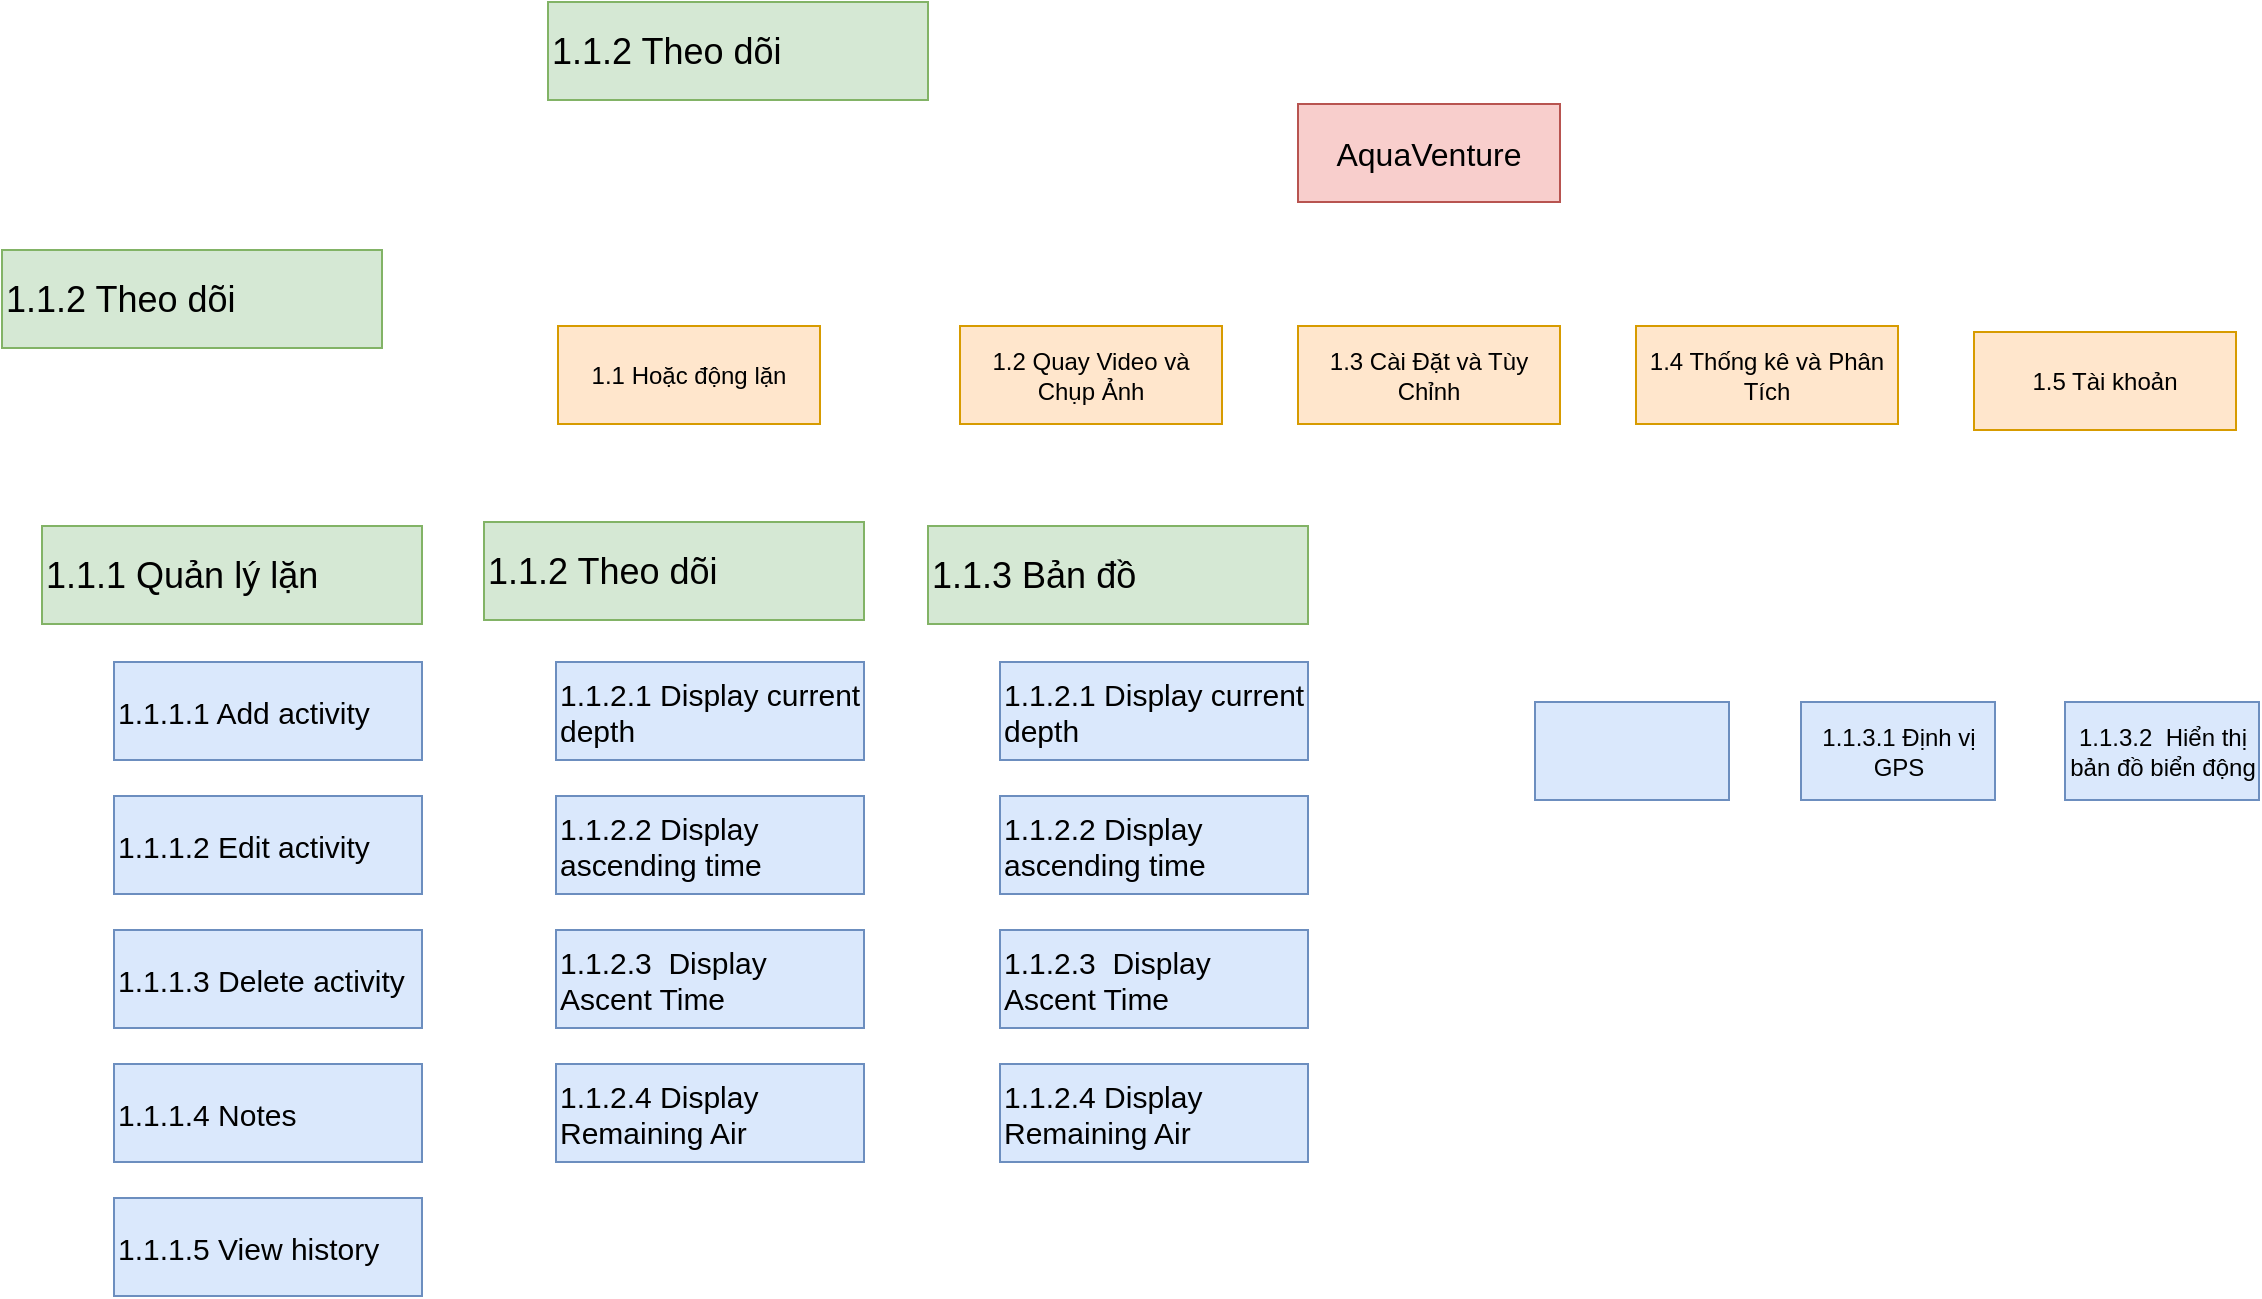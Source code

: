 <mxfile version="22.0.4" type="github">
  <diagram name="Page-1" id="sCNcyB-uF5atUNPAql_w">
    <mxGraphModel dx="1534" dy="1077" grid="0" gridSize="10" guides="1" tooltips="1" connect="1" arrows="1" fold="1" page="0" pageScale="1" pageWidth="827" pageHeight="1169" math="0" shadow="0">
      <root>
        <mxCell id="0" />
        <mxCell id="1" parent="0" />
        <mxCell id="c9mhnKl0yMy2buyReTvF-1" value="&lt;font style=&quot;font-size: 16px;&quot;&gt;AquaVenture&lt;/font&gt;" style="rounded=0;whiteSpace=wrap;html=1;fillColor=#f8cecc;strokeColor=#b85450;" vertex="1" parent="1">
          <mxGeometry x="383" y="25" width="131" height="49" as="geometry" />
        </mxCell>
        <mxCell id="c9mhnKl0yMy2buyReTvF-2" value="   1.1 Hoặc động lặn" style="rounded=0;whiteSpace=wrap;html=1;fillColor=#ffe6cc;strokeColor=#d79b00;" vertex="1" parent="1">
          <mxGeometry x="13" y="136" width="131" height="49" as="geometry" />
        </mxCell>
        <mxCell id="c9mhnKl0yMy2buyReTvF-3" value="1.4 Thống kê và Phân Tích" style="rounded=0;whiteSpace=wrap;html=1;fillColor=#ffe6cc;strokeColor=#d79b00;" vertex="1" parent="1">
          <mxGeometry x="552" y="136" width="131" height="49" as="geometry" />
        </mxCell>
        <mxCell id="c9mhnKl0yMy2buyReTvF-4" value="   1.2 Quay Video và Chụp Ảnh" style="rounded=0;whiteSpace=wrap;html=1;fillColor=#ffe6cc;strokeColor=#d79b00;" vertex="1" parent="1">
          <mxGeometry x="214" y="136" width="131" height="49" as="geometry" />
        </mxCell>
        <mxCell id="c9mhnKl0yMy2buyReTvF-5" value="   1.3 Cài Đặt và Tùy Chỉnh" style="rounded=0;whiteSpace=wrap;html=1;fillColor=#ffe6cc;strokeColor=#d79b00;" vertex="1" parent="1">
          <mxGeometry x="383" y="136" width="131" height="49" as="geometry" />
        </mxCell>
        <mxCell id="c9mhnKl0yMy2buyReTvF-12" value="1.5 Tài khoản" style="rounded=0;whiteSpace=wrap;html=1;fillColor=#ffe6cc;strokeColor=#d79b00;" vertex="1" parent="1">
          <mxGeometry x="721" y="139" width="131" height="49" as="geometry" />
        </mxCell>
        <mxCell id="c9mhnKl0yMy2buyReTvF-13" value="1.1.1 Quản lý lặn" style="rounded=0;whiteSpace=wrap;html=1;fillColor=#d5e8d4;strokeColor=#82b366;align=left;fontSize=18;" vertex="1" parent="1">
          <mxGeometry x="-245" y="236" width="190" height="49" as="geometry" />
        </mxCell>
        <mxCell id="c9mhnKl0yMy2buyReTvF-18" value="1.1.1.1 Add activity" style="rounded=0;whiteSpace=wrap;html=1;fillColor=#dae8fc;strokeColor=#6c8ebf;fontSize=15;align=left;" vertex="1" parent="1">
          <mxGeometry x="-209" y="304" width="154" height="49" as="geometry" />
        </mxCell>
        <mxCell id="c9mhnKl0yMy2buyReTvF-23" value="" style="rounded=0;whiteSpace=wrap;html=1;fillColor=#dae8fc;strokeColor=#6c8ebf;" vertex="1" parent="1">
          <mxGeometry x="501.5" y="324" width="97" height="49" as="geometry" />
        </mxCell>
        <mxCell id="c9mhnKl0yMy2buyReTvF-33" value="1.1.3.1&amp;nbsp;Định vị GPS" style="rounded=0;whiteSpace=wrap;html=1;fillColor=#dae8fc;strokeColor=#6c8ebf;" vertex="1" parent="1">
          <mxGeometry x="634.5" y="324" width="97" height="49" as="geometry" />
        </mxCell>
        <mxCell id="c9mhnKl0yMy2buyReTvF-34" value="1.1.3.2&amp;nbsp; Hiển thị bản đồ biển động" style="rounded=0;whiteSpace=wrap;html=1;fillColor=#dae8fc;strokeColor=#6c8ebf;" vertex="1" parent="1">
          <mxGeometry x="766.5" y="324" width="97" height="49" as="geometry" />
        </mxCell>
        <mxCell id="c9mhnKl0yMy2buyReTvF-44" value="1.1.2 Theo dõi" style="rounded=0;whiteSpace=wrap;html=1;fillColor=#d5e8d4;strokeColor=#82b366;align=left;fontSize=18;" vertex="1" parent="1">
          <mxGeometry x="-265" y="98" width="190" height="49" as="geometry" />
        </mxCell>
        <mxCell id="c9mhnKl0yMy2buyReTvF-45" value="1.1.2 Theo dõi" style="rounded=0;whiteSpace=wrap;html=1;fillColor=#d5e8d4;strokeColor=#82b366;align=left;fontSize=18;" vertex="1" parent="1">
          <mxGeometry x="8" y="-26" width="190" height="49" as="geometry" />
        </mxCell>
        <mxCell id="c9mhnKl0yMy2buyReTvF-46" value="1.1.3 Bản đồ" style="rounded=0;whiteSpace=wrap;html=1;fillColor=#d5e8d4;strokeColor=#82b366;align=left;fontSize=18;" vertex="1" parent="1">
          <mxGeometry x="198" y="236" width="190" height="49" as="geometry" />
        </mxCell>
        <mxCell id="c9mhnKl0yMy2buyReTvF-47" value="1.1.2 Theo dõi" style="rounded=0;whiteSpace=wrap;html=1;fillColor=#d5e8d4;strokeColor=#82b366;align=left;fontSize=18;" vertex="1" parent="1">
          <mxGeometry x="-24" y="234" width="190" height="49" as="geometry" />
        </mxCell>
        <mxCell id="c9mhnKl0yMy2buyReTvF-49" value="1.1.1.2 Edit activity" style="rounded=0;whiteSpace=wrap;html=1;fillColor=#dae8fc;strokeColor=#6c8ebf;fontSize=15;align=left;" vertex="1" parent="1">
          <mxGeometry x="-209" y="371" width="154" height="49" as="geometry" />
        </mxCell>
        <mxCell id="c9mhnKl0yMy2buyReTvF-50" value="1.1.1.3 Delete activity" style="rounded=0;whiteSpace=wrap;html=1;fillColor=#dae8fc;strokeColor=#6c8ebf;fontSize=15;align=left;" vertex="1" parent="1">
          <mxGeometry x="-209" y="438" width="154" height="49" as="geometry" />
        </mxCell>
        <mxCell id="c9mhnKl0yMy2buyReTvF-53" value="1.1.1.4 Notes" style="rounded=0;whiteSpace=wrap;html=1;fillColor=#dae8fc;strokeColor=#6c8ebf;fontSize=15;align=left;" vertex="1" parent="1">
          <mxGeometry x="-209" y="505" width="154" height="49" as="geometry" />
        </mxCell>
        <mxCell id="c9mhnKl0yMy2buyReTvF-54" value="1.1.1.5 View history" style="rounded=0;whiteSpace=wrap;html=1;fillColor=#dae8fc;strokeColor=#6c8ebf;fontSize=15;align=left;" vertex="1" parent="1">
          <mxGeometry x="-209" y="572" width="154" height="49" as="geometry" />
        </mxCell>
        <mxCell id="c9mhnKl0yMy2buyReTvF-56" value="1.1.2.1 Display current depth" style="rounded=0;whiteSpace=wrap;html=1;fillColor=#dae8fc;strokeColor=#6c8ebf;fontSize=15;align=left;" vertex="1" parent="1">
          <mxGeometry x="12" y="304" width="154" height="49" as="geometry" />
        </mxCell>
        <mxCell id="c9mhnKl0yMy2buyReTvF-57" value="1.1.2.2 Display ascending time" style="rounded=0;whiteSpace=wrap;html=1;fillColor=#dae8fc;strokeColor=#6c8ebf;fontSize=15;align=left;" vertex="1" parent="1">
          <mxGeometry x="12" y="371" width="154" height="49" as="geometry" />
        </mxCell>
        <mxCell id="c9mhnKl0yMy2buyReTvF-58" value="1.1.2.3&amp;nbsp; Display Ascent Time" style="rounded=0;whiteSpace=wrap;html=1;fillColor=#dae8fc;strokeColor=#6c8ebf;fontSize=15;align=left;" vertex="1" parent="1">
          <mxGeometry x="12" y="438" width="154" height="49" as="geometry" />
        </mxCell>
        <mxCell id="c9mhnKl0yMy2buyReTvF-59" value="1.1.2.4 Display Remaining Air" style="rounded=0;whiteSpace=wrap;html=1;fillColor=#dae8fc;strokeColor=#6c8ebf;fontSize=15;align=left;" vertex="1" parent="1">
          <mxGeometry x="12" y="505" width="154" height="49" as="geometry" />
        </mxCell>
        <mxCell id="c9mhnKl0yMy2buyReTvF-60" value="1.1.2.1 Display current depth" style="rounded=0;whiteSpace=wrap;html=1;fillColor=#dae8fc;strokeColor=#6c8ebf;fontSize=15;align=left;" vertex="1" parent="1">
          <mxGeometry x="234" y="304" width="154" height="49" as="geometry" />
        </mxCell>
        <mxCell id="c9mhnKl0yMy2buyReTvF-61" value="1.1.2.2 Display ascending time" style="rounded=0;whiteSpace=wrap;html=1;fillColor=#dae8fc;strokeColor=#6c8ebf;fontSize=15;align=left;" vertex="1" parent="1">
          <mxGeometry x="234" y="371" width="154" height="49" as="geometry" />
        </mxCell>
        <mxCell id="c9mhnKl0yMy2buyReTvF-62" value="1.1.2.3&amp;nbsp; Display Ascent Time" style="rounded=0;whiteSpace=wrap;html=1;fillColor=#dae8fc;strokeColor=#6c8ebf;fontSize=15;align=left;" vertex="1" parent="1">
          <mxGeometry x="234" y="438" width="154" height="49" as="geometry" />
        </mxCell>
        <mxCell id="c9mhnKl0yMy2buyReTvF-63" value="1.1.2.4 Display Remaining Air" style="rounded=0;whiteSpace=wrap;html=1;fillColor=#dae8fc;strokeColor=#6c8ebf;fontSize=15;align=left;" vertex="1" parent="1">
          <mxGeometry x="234" y="505" width="154" height="49" as="geometry" />
        </mxCell>
      </root>
    </mxGraphModel>
  </diagram>
</mxfile>
